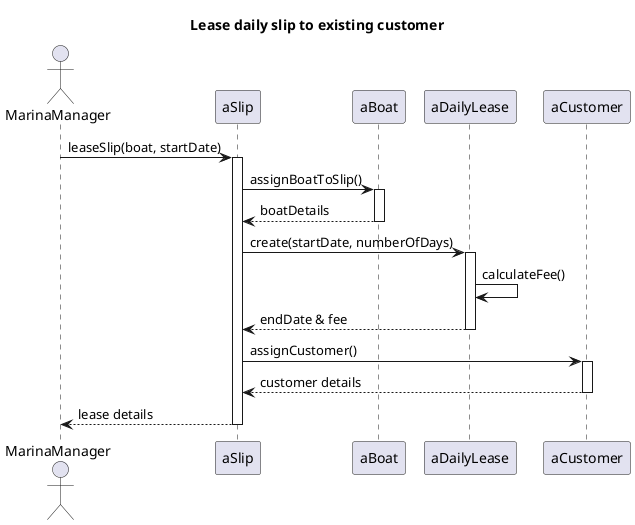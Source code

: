 @startuml 

title Lease daily slip to existing customer
actor MarinaManager

participant aSlip 
participant aBoat 

MarinaManager -> aSlip : leaseSlip(boat, startDate)
activate aSlip

aSlip -> aBoat : assignBoatToSlip()
activate aBoat
aBoat --> aSlip : boatDetails
deactivate aBoat

aSlip -> aDailyLease : create(startDate, numberOfDays)
activate aDailyLease
aDailyLease -> aDailyLease : calculateFee()
aDailyLease --> aSlip : endDate & fee
deactivate aDailyLease

aSlip -> aCustomer : assignCustomer()
activate aCustomer
aCustomer --> aSlip : customer details
deactivate aCustomer

aSlip --> MarinaManager : lease details
deactivate aSlip

@enduml